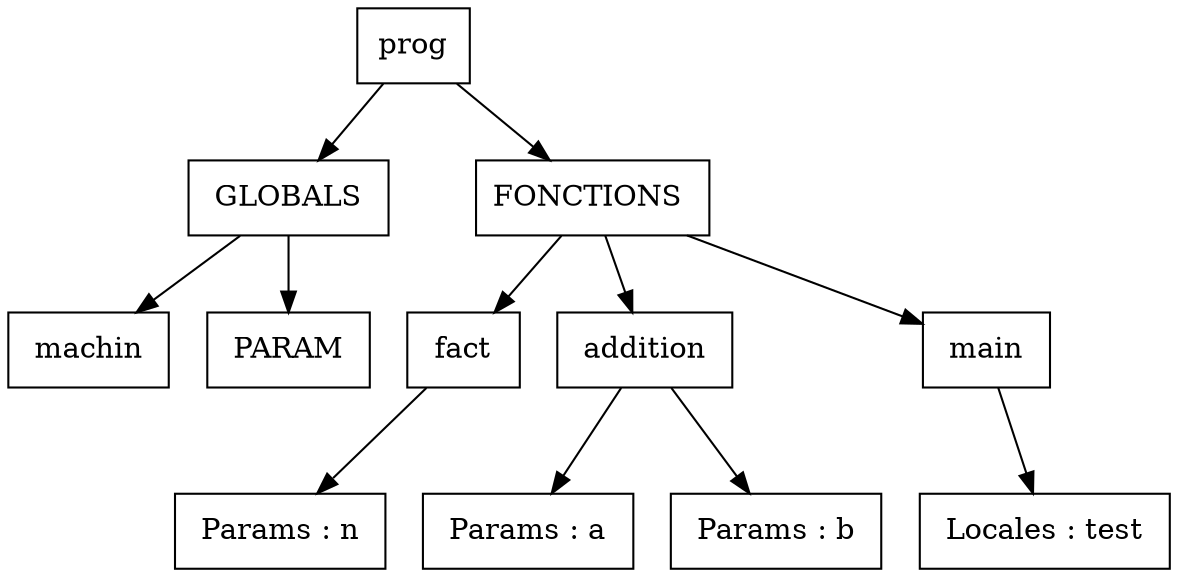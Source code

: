 digraph G {
    node [shape=box];
    ratio = fill;
    nt0 [ label="prog" ]; 
nt0 -> nt1 [ label="" ];
nt1 [label= " GLOBALS "];
nt2 [label=" machin "]
 nt1 -> nt2 [ label="" ];
nt3 [label=" PARAM "]
 nt1 -> nt3 [ label="" ];
nt0 -> nt4  [ label="" ];
nt4 [label="FONCTIONS "];
nt4 ->nt5 [ label="" ];
nt5 [label= " fact "];
nt6 [label= " Params : n "];
nt5 -> nt6 [ label = " " ];
nt4 ->nt10 [ label="" ];
nt10 [label= " addition "];
nt11 [label= " Params : a "];
nt12 [label= " Params : b "];
nt10 -> nt12 [ label = " " ];
nt10 -> nt11 [ label = " " ];
nt4 ->nt16 [ label="" ];
nt16 [label= " main "];
nt17 [label= " Locales : test "];
nt16 -> nt17 [ label = " " ];
}